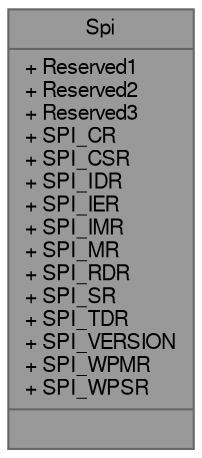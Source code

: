 digraph "Spi"
{
 // LATEX_PDF_SIZE
  bgcolor="transparent";
  edge [fontname=FreeSans,fontsize=10,labelfontname=FreeSans,labelfontsize=10];
  node [fontname=FreeSans,fontsize=10,shape=box,height=0.2,width=0.4];
  Node1 [shape=record,label="{Spi\n|+ Reserved1\l+ Reserved2\l+ Reserved3\l+ SPI_CR\l+ SPI_CSR\l+ SPI_IDR\l+ SPI_IER\l+ SPI_IMR\l+ SPI_MR\l+ SPI_RDR\l+ SPI_SR\l+ SPI_TDR\l+ SPI_VERSION\l+ SPI_WPMR\l+ SPI_WPSR\l|}",height=0.2,width=0.4,color="gray40", fillcolor="grey60", style="filled", fontcolor="black",tooltip="Spi hardware registers."];
}
